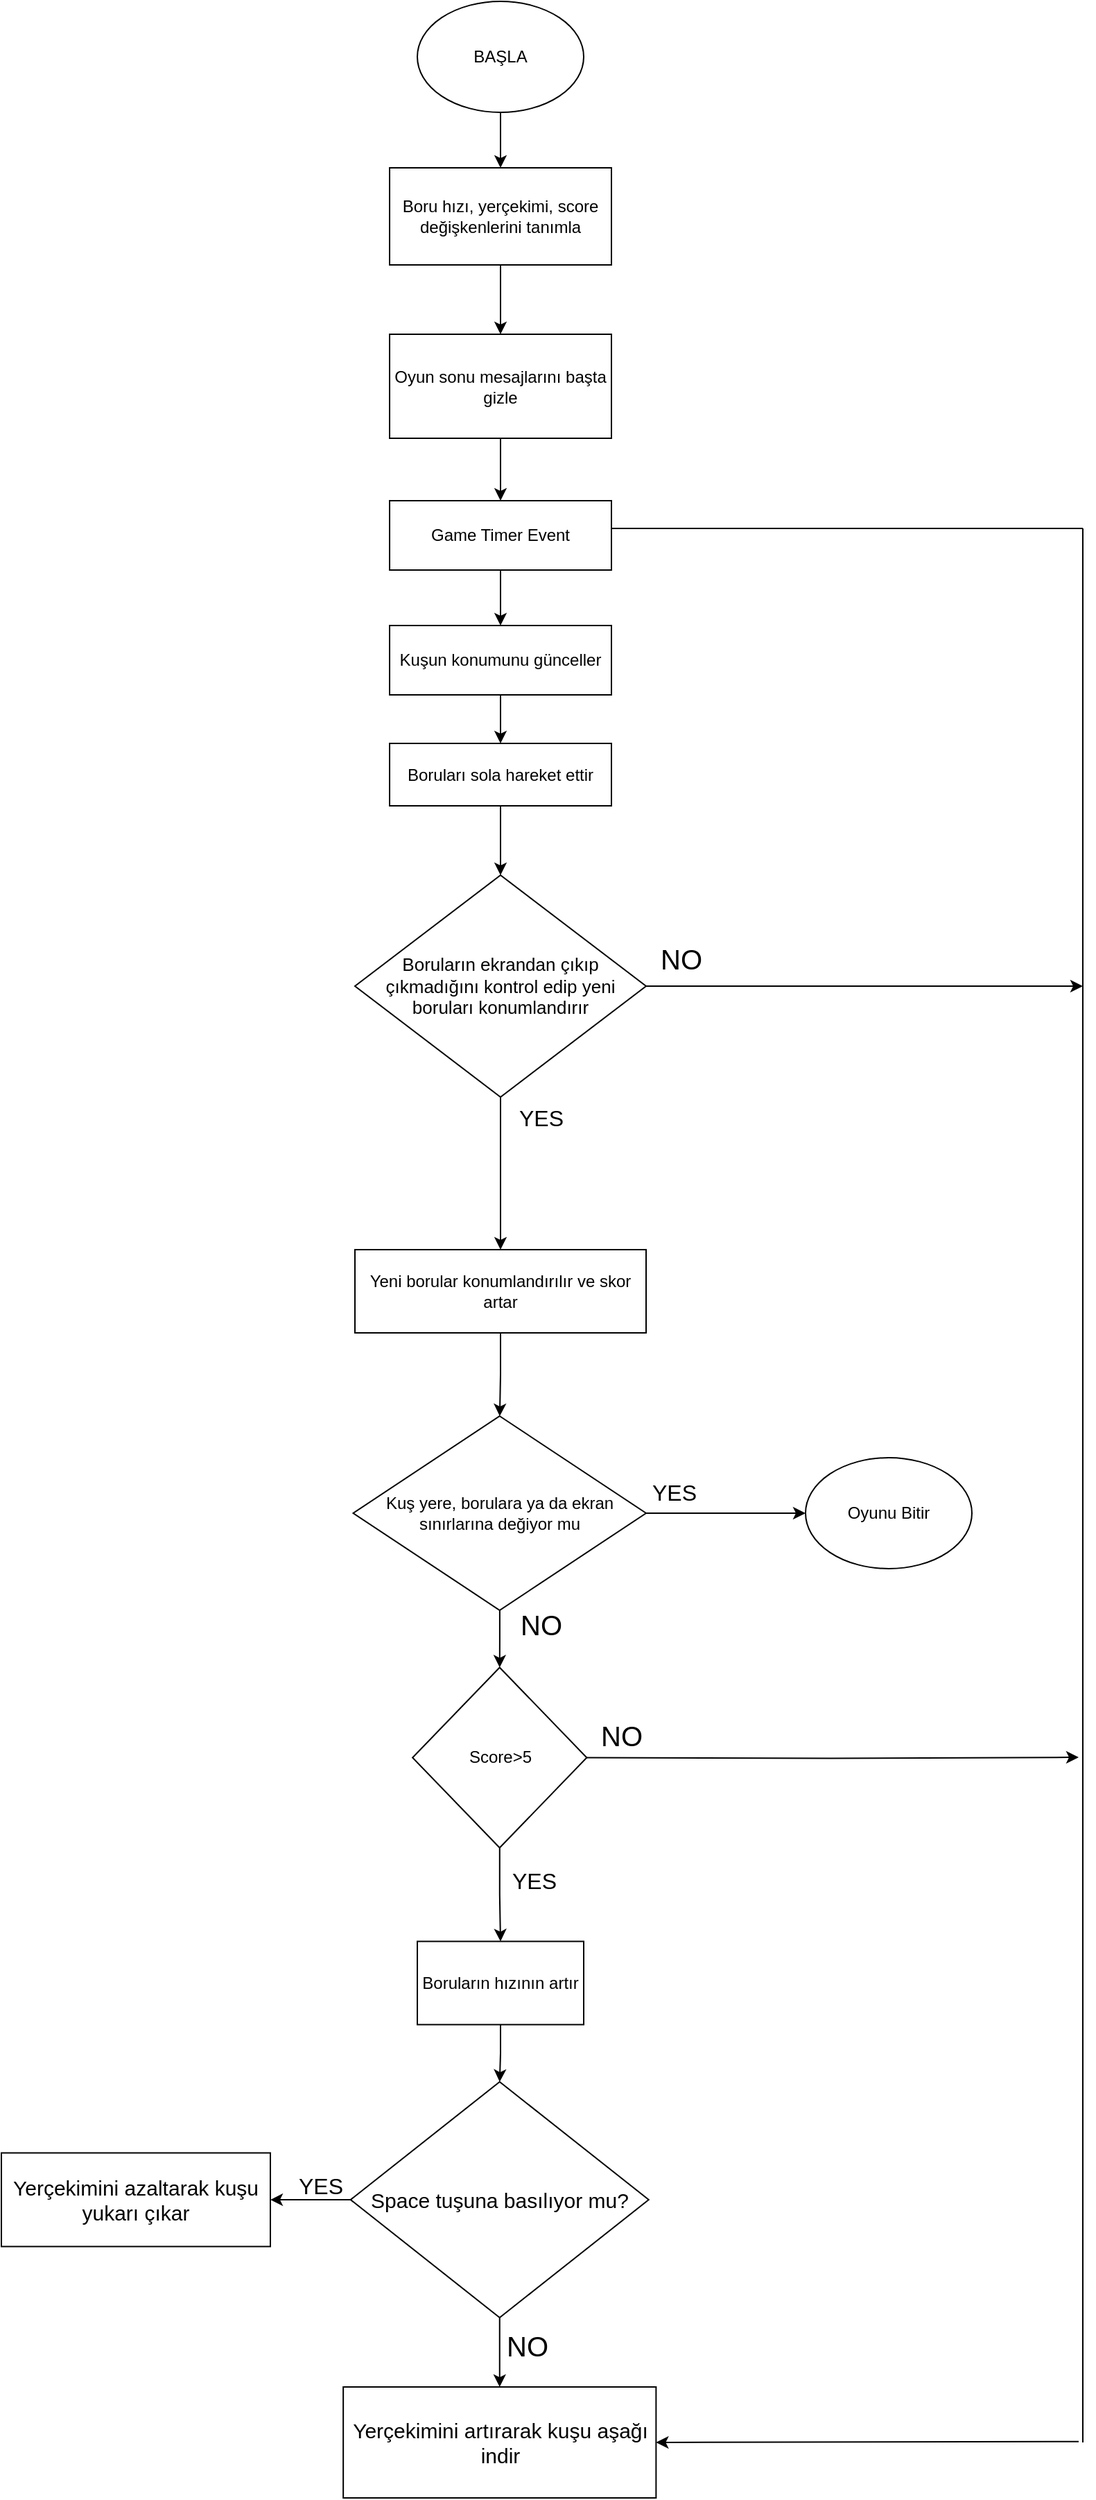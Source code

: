 <mxfile version="24.8.3">
  <diagram name="Sayfa -1" id="-7kHPEPMRNYGLeLMWBgO">
    <mxGraphModel dx="1509" dy="813" grid="1" gridSize="10" guides="1" tooltips="1" connect="1" arrows="1" fold="1" page="1" pageScale="1" pageWidth="827" pageHeight="1169" math="0" shadow="0">
      <root>
        <mxCell id="0" />
        <mxCell id="1" parent="0" />
        <mxCell id="5Z_ELoqdAqt0SmJpoWA3-5" value="" style="edgeStyle=orthogonalEdgeStyle;rounded=0;orthogonalLoop=1;jettySize=auto;html=1;" edge="1" parent="1" source="5Z_ELoqdAqt0SmJpoWA3-1" target="5Z_ELoqdAqt0SmJpoWA3-4">
          <mxGeometry relative="1" as="geometry" />
        </mxCell>
        <mxCell id="5Z_ELoqdAqt0SmJpoWA3-1" value="BAŞLA" style="ellipse;whiteSpace=wrap;html=1;" vertex="1" parent="1">
          <mxGeometry x="350" y="20" width="120" height="80" as="geometry" />
        </mxCell>
        <mxCell id="5Z_ELoqdAqt0SmJpoWA3-7" value="" style="edgeStyle=orthogonalEdgeStyle;rounded=0;orthogonalLoop=1;jettySize=auto;html=1;" edge="1" parent="1" source="5Z_ELoqdAqt0SmJpoWA3-4" target="5Z_ELoqdAqt0SmJpoWA3-6">
          <mxGeometry relative="1" as="geometry" />
        </mxCell>
        <mxCell id="5Z_ELoqdAqt0SmJpoWA3-4" value="&lt;div style=&quot;&quot;&gt;&lt;span style=&quot;background-color: initial;&quot;&gt;Boru hızı, yerçekimi, score değişkenlerini tanımla&lt;/span&gt;&lt;/div&gt;" style="whiteSpace=wrap;html=1;align=center;" vertex="1" parent="1">
          <mxGeometry x="330" y="140" width="160" height="70" as="geometry" />
        </mxCell>
        <mxCell id="5Z_ELoqdAqt0SmJpoWA3-9" value="" style="edgeStyle=orthogonalEdgeStyle;rounded=0;orthogonalLoop=1;jettySize=auto;html=1;" edge="1" parent="1" source="5Z_ELoqdAqt0SmJpoWA3-6" target="5Z_ELoqdAqt0SmJpoWA3-8">
          <mxGeometry relative="1" as="geometry" />
        </mxCell>
        <mxCell id="5Z_ELoqdAqt0SmJpoWA3-6" value="Oyun sonu mesajlarını başta gizle" style="whiteSpace=wrap;html=1;" vertex="1" parent="1">
          <mxGeometry x="330" y="260" width="160" height="75" as="geometry" />
        </mxCell>
        <mxCell id="5Z_ELoqdAqt0SmJpoWA3-11" value="" style="edgeStyle=orthogonalEdgeStyle;rounded=0;orthogonalLoop=1;jettySize=auto;html=1;" edge="1" parent="1" source="5Z_ELoqdAqt0SmJpoWA3-8" target="5Z_ELoqdAqt0SmJpoWA3-10">
          <mxGeometry relative="1" as="geometry" />
        </mxCell>
        <mxCell id="5Z_ELoqdAqt0SmJpoWA3-8" value="Game Timer Event" style="whiteSpace=wrap;html=1;" vertex="1" parent="1">
          <mxGeometry x="330" y="380" width="160" height="50" as="geometry" />
        </mxCell>
        <mxCell id="5Z_ELoqdAqt0SmJpoWA3-15" value="" style="edgeStyle=orthogonalEdgeStyle;rounded=0;orthogonalLoop=1;jettySize=auto;html=1;" edge="1" parent="1" source="5Z_ELoqdAqt0SmJpoWA3-10" target="5Z_ELoqdAqt0SmJpoWA3-14">
          <mxGeometry relative="1" as="geometry" />
        </mxCell>
        <mxCell id="5Z_ELoqdAqt0SmJpoWA3-10" value="Kuşun konumunu günceller" style="whiteSpace=wrap;html=1;" vertex="1" parent="1">
          <mxGeometry x="330" y="470" width="160" height="50" as="geometry" />
        </mxCell>
        <mxCell id="5Z_ELoqdAqt0SmJpoWA3-19" value="" style="edgeStyle=orthogonalEdgeStyle;rounded=0;orthogonalLoop=1;jettySize=auto;html=1;" edge="1" parent="1" source="5Z_ELoqdAqt0SmJpoWA3-14" target="5Z_ELoqdAqt0SmJpoWA3-18">
          <mxGeometry relative="1" as="geometry" />
        </mxCell>
        <mxCell id="5Z_ELoqdAqt0SmJpoWA3-14" value="Boruları sola hareket ettir" style="whiteSpace=wrap;html=1;" vertex="1" parent="1">
          <mxGeometry x="330" y="555" width="160" height="45" as="geometry" />
        </mxCell>
        <mxCell id="5Z_ELoqdAqt0SmJpoWA3-21" value="" style="edgeStyle=orthogonalEdgeStyle;rounded=0;orthogonalLoop=1;jettySize=auto;html=1;" edge="1" parent="1" source="5Z_ELoqdAqt0SmJpoWA3-18" target="5Z_ELoqdAqt0SmJpoWA3-20">
          <mxGeometry relative="1" as="geometry" />
        </mxCell>
        <mxCell id="5Z_ELoqdAqt0SmJpoWA3-69" value="" style="edgeStyle=orthogonalEdgeStyle;rounded=0;orthogonalLoop=1;jettySize=auto;html=1;" edge="1" parent="1" source="5Z_ELoqdAqt0SmJpoWA3-18">
          <mxGeometry relative="1" as="geometry">
            <mxPoint x="830" y="730" as="targetPoint" />
          </mxGeometry>
        </mxCell>
        <mxCell id="5Z_ELoqdAqt0SmJpoWA3-18" value="Boruların ekrandan çıkıp çıkmadığını kontrol edip yeni boruları konumlandırır" style="rhombus;whiteSpace=wrap;html=1;align=center;fontSize=13;" vertex="1" parent="1">
          <mxGeometry x="305" y="650" width="210" height="160" as="geometry" />
        </mxCell>
        <mxCell id="5Z_ELoqdAqt0SmJpoWA3-28" value="" style="edgeStyle=orthogonalEdgeStyle;rounded=0;orthogonalLoop=1;jettySize=auto;html=1;" edge="1" parent="1" source="5Z_ELoqdAqt0SmJpoWA3-20" target="5Z_ELoqdAqt0SmJpoWA3-27">
          <mxGeometry relative="1" as="geometry" />
        </mxCell>
        <mxCell id="5Z_ELoqdAqt0SmJpoWA3-20" value="Yeni borular konumlandırılır ve skor artar" style="whiteSpace=wrap;html=1;" vertex="1" parent="1">
          <mxGeometry x="305" y="920" width="210" height="60" as="geometry" />
        </mxCell>
        <mxCell id="5Z_ELoqdAqt0SmJpoWA3-36" value="" style="edgeStyle=orthogonalEdgeStyle;rounded=0;orthogonalLoop=1;jettySize=auto;html=1;" edge="1" parent="1" source="5Z_ELoqdAqt0SmJpoWA3-27" target="5Z_ELoqdAqt0SmJpoWA3-33">
          <mxGeometry relative="1" as="geometry" />
        </mxCell>
        <mxCell id="5Z_ELoqdAqt0SmJpoWA3-40" value="" style="edgeStyle=orthogonalEdgeStyle;rounded=0;orthogonalLoop=1;jettySize=auto;html=1;" edge="1" parent="1" source="5Z_ELoqdAqt0SmJpoWA3-27" target="5Z_ELoqdAqt0SmJpoWA3-39">
          <mxGeometry relative="1" as="geometry" />
        </mxCell>
        <mxCell id="5Z_ELoqdAqt0SmJpoWA3-27" value="Kuş yere, borulara ya da ekran sınırlarına değiyor mu" style="rhombus;whiteSpace=wrap;html=1;" vertex="1" parent="1">
          <mxGeometry x="303.75" y="1040" width="211.25" height="140" as="geometry" />
        </mxCell>
        <mxCell id="5Z_ELoqdAqt0SmJpoWA3-33" value="Oyunu Bitir" style="ellipse;whiteSpace=wrap;html=1;" vertex="1" parent="1">
          <mxGeometry x="630" y="1070" width="120" height="80" as="geometry" />
        </mxCell>
        <mxCell id="5Z_ELoqdAqt0SmJpoWA3-42" value="" style="edgeStyle=orthogonalEdgeStyle;rounded=0;orthogonalLoop=1;jettySize=auto;html=1;" edge="1" parent="1" source="5Z_ELoqdAqt0SmJpoWA3-39" target="5Z_ELoqdAqt0SmJpoWA3-41">
          <mxGeometry relative="1" as="geometry" />
        </mxCell>
        <mxCell id="5Z_ELoqdAqt0SmJpoWA3-67" value="" style="edgeStyle=orthogonalEdgeStyle;rounded=0;orthogonalLoop=1;jettySize=auto;html=1;" edge="1" parent="1">
          <mxGeometry relative="1" as="geometry">
            <mxPoint x="469.174" y="1286.267" as="sourcePoint" />
            <mxPoint x="827" y="1286" as="targetPoint" />
          </mxGeometry>
        </mxCell>
        <mxCell id="5Z_ELoqdAqt0SmJpoWA3-39" value="Score&amp;gt;5" style="rhombus;whiteSpace=wrap;html=1;" vertex="1" parent="1">
          <mxGeometry x="346.56" y="1221.25" width="125.63" height="130" as="geometry" />
        </mxCell>
        <mxCell id="5Z_ELoqdAqt0SmJpoWA3-59" value="" style="edgeStyle=orthogonalEdgeStyle;rounded=0;orthogonalLoop=1;jettySize=auto;html=1;" edge="1" parent="1" source="5Z_ELoqdAqt0SmJpoWA3-41" target="5Z_ELoqdAqt0SmJpoWA3-58">
          <mxGeometry relative="1" as="geometry" />
        </mxCell>
        <mxCell id="5Z_ELoqdAqt0SmJpoWA3-41" value="Boruların hızının artır" style="whiteSpace=wrap;html=1;" vertex="1" parent="1">
          <mxGeometry x="350.005" y="1418.75" width="120" height="60" as="geometry" />
        </mxCell>
        <mxCell id="5Z_ELoqdAqt0SmJpoWA3-53" value="" style="endArrow=none;html=1;rounded=0;" edge="1" parent="1">
          <mxGeometry width="50" height="50" relative="1" as="geometry">
            <mxPoint x="490" y="400" as="sourcePoint" />
            <mxPoint x="830" y="400" as="targetPoint" />
          </mxGeometry>
        </mxCell>
        <mxCell id="5Z_ELoqdAqt0SmJpoWA3-61" value="" style="edgeStyle=orthogonalEdgeStyle;rounded=0;orthogonalLoop=1;jettySize=auto;html=1;" edge="1" parent="1" source="5Z_ELoqdAqt0SmJpoWA3-58" target="5Z_ELoqdAqt0SmJpoWA3-60">
          <mxGeometry relative="1" as="geometry" />
        </mxCell>
        <mxCell id="5Z_ELoqdAqt0SmJpoWA3-63" value="" style="edgeStyle=orthogonalEdgeStyle;rounded=0;orthogonalLoop=1;jettySize=auto;html=1;" edge="1" parent="1" source="5Z_ELoqdAqt0SmJpoWA3-58" target="5Z_ELoqdAqt0SmJpoWA3-62">
          <mxGeometry relative="1" as="geometry" />
        </mxCell>
        <mxCell id="5Z_ELoqdAqt0SmJpoWA3-58" value="Space tuşuna basılıyor mu?" style="rhombus;whiteSpace=wrap;html=1;fontSize=15;" vertex="1" parent="1">
          <mxGeometry x="301.88" y="1520" width="215" height="170" as="geometry" />
        </mxCell>
        <mxCell id="5Z_ELoqdAqt0SmJpoWA3-60" value="Yerçekimini azaltarak kuşu yukarı çıkar" style="whiteSpace=wrap;html=1;fontSize=15;" vertex="1" parent="1">
          <mxGeometry x="50" y="1571.25" width="194" height="67.5" as="geometry" />
        </mxCell>
        <mxCell id="5Z_ELoqdAqt0SmJpoWA3-62" value="Yerçekimini artırarak kuşu aşağı indir" style="whiteSpace=wrap;html=1;fontSize=15;" vertex="1" parent="1">
          <mxGeometry x="296.57" y="1740" width="225.62" height="80" as="geometry" />
        </mxCell>
        <mxCell id="5Z_ELoqdAqt0SmJpoWA3-64" value="" style="endArrow=none;html=1;rounded=0;" edge="1" parent="1">
          <mxGeometry width="50" height="50" relative="1" as="geometry">
            <mxPoint x="830" y="400" as="sourcePoint" />
            <mxPoint x="830" y="1780" as="targetPoint" />
            <Array as="points" />
          </mxGeometry>
        </mxCell>
        <mxCell id="5Z_ELoqdAqt0SmJpoWA3-65" value="" style="endArrow=classic;html=1;rounded=0;entryX=1;entryY=0.5;entryDx=0;entryDy=0;" edge="1" parent="1" target="5Z_ELoqdAqt0SmJpoWA3-62">
          <mxGeometry width="50" height="50" relative="1" as="geometry">
            <mxPoint x="827" y="1779.33" as="sourcePoint" />
            <mxPoint x="667" y="1779.33" as="targetPoint" />
          </mxGeometry>
        </mxCell>
        <mxCell id="5Z_ELoqdAqt0SmJpoWA3-70" value="&lt;font style=&quot;font-size: 20px;&quot;&gt;NO&lt;/font&gt;" style="text;html=1;align=center;verticalAlign=middle;resizable=0;points=[];autosize=1;strokeColor=none;fillColor=none;" vertex="1" parent="1">
          <mxGeometry x="515" y="690" width="50" height="40" as="geometry" />
        </mxCell>
        <mxCell id="5Z_ELoqdAqt0SmJpoWA3-71" value="&lt;font style=&quot;font-size: 16px;&quot;&gt;YES&lt;/font&gt;" style="text;html=1;align=center;verticalAlign=middle;resizable=0;points=[];autosize=1;strokeColor=none;fillColor=none;" vertex="1" parent="1">
          <mxGeometry x="409" y="810" width="60" height="30" as="geometry" />
        </mxCell>
        <mxCell id="5Z_ELoqdAqt0SmJpoWA3-72" value="&lt;font style=&quot;font-size: 20px;&quot;&gt;NO&lt;/font&gt;" style="text;html=1;align=center;verticalAlign=middle;resizable=0;points=[];autosize=1;strokeColor=none;fillColor=none;" vertex="1" parent="1">
          <mxGeometry x="414" y="1170" width="50" height="40" as="geometry" />
        </mxCell>
        <mxCell id="5Z_ELoqdAqt0SmJpoWA3-73" value="&lt;font style=&quot;font-size: 16px;&quot;&gt;YES&lt;/font&gt;" style="text;html=1;align=center;verticalAlign=middle;resizable=0;points=[];autosize=1;strokeColor=none;fillColor=none;" vertex="1" parent="1">
          <mxGeometry x="505" y="1080" width="60" height="30" as="geometry" />
        </mxCell>
        <mxCell id="5Z_ELoqdAqt0SmJpoWA3-74" value="&lt;font style=&quot;font-size: 16px;&quot;&gt;YES&lt;/font&gt;" style="text;html=1;align=center;verticalAlign=middle;resizable=0;points=[];autosize=1;strokeColor=none;fillColor=none;" vertex="1" parent="1">
          <mxGeometry x="404" y="1360" width="60" height="30" as="geometry" />
        </mxCell>
        <mxCell id="5Z_ELoqdAqt0SmJpoWA3-75" value="&lt;font style=&quot;font-size: 20px;&quot;&gt;NO&lt;/font&gt;" style="text;html=1;align=center;verticalAlign=middle;resizable=0;points=[];autosize=1;strokeColor=none;fillColor=none;" vertex="1" parent="1">
          <mxGeometry x="472.19" y="1250" width="50" height="40" as="geometry" />
        </mxCell>
        <mxCell id="5Z_ELoqdAqt0SmJpoWA3-77" value="&lt;font style=&quot;font-size: 20px;&quot;&gt;NO&lt;/font&gt;" style="text;html=1;align=center;verticalAlign=middle;resizable=0;points=[];autosize=1;strokeColor=none;fillColor=none;" vertex="1" parent="1">
          <mxGeometry x="404" y="1690" width="50" height="40" as="geometry" />
        </mxCell>
        <mxCell id="5Z_ELoqdAqt0SmJpoWA3-78" value="&lt;font style=&quot;font-size: 16px;&quot;&gt;YES&lt;/font&gt;" style="text;html=1;align=center;verticalAlign=middle;resizable=0;points=[];autosize=1;strokeColor=none;fillColor=none;" vertex="1" parent="1">
          <mxGeometry x="250" y="1580" width="60" height="30" as="geometry" />
        </mxCell>
      </root>
    </mxGraphModel>
  </diagram>
</mxfile>
